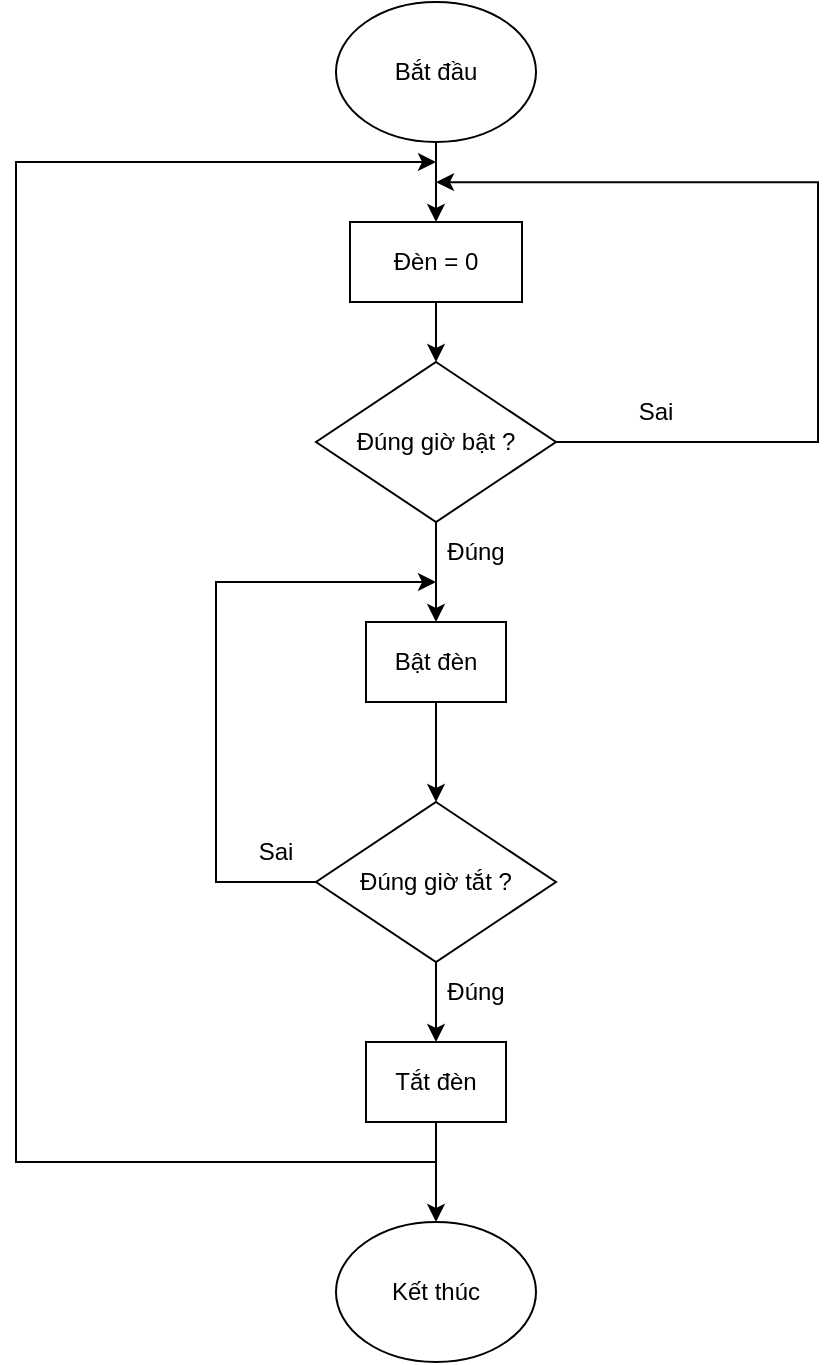 <mxfile version="24.5.2" type="github">
  <diagram id="C5RBs43oDa-KdzZeNtuy" name="Page-1">
    <mxGraphModel dx="926" dy="493" grid="1" gridSize="10" guides="1" tooltips="1" connect="1" arrows="1" fold="1" page="1" pageScale="1" pageWidth="827" pageHeight="1169" math="0" shadow="0">
      <root>
        <mxCell id="WIyWlLk6GJQsqaUBKTNV-0" />
        <mxCell id="WIyWlLk6GJQsqaUBKTNV-1" parent="WIyWlLk6GJQsqaUBKTNV-0" />
        <mxCell id="s78DTQQ2Z80qEFc5wQJ6-2" value="" style="edgeStyle=orthogonalEdgeStyle;rounded=0;orthogonalLoop=1;jettySize=auto;html=1;" edge="1" parent="WIyWlLk6GJQsqaUBKTNV-1" source="LDTxwGZJkKqTOwQITVLw-0" target="s78DTQQ2Z80qEFc5wQJ6-0">
          <mxGeometry relative="1" as="geometry" />
        </mxCell>
        <mxCell id="LDTxwGZJkKqTOwQITVLw-0" value="Bắt đầu" style="ellipse;whiteSpace=wrap;html=1;" parent="WIyWlLk6GJQsqaUBKTNV-1" vertex="1">
          <mxGeometry x="320" y="10" width="100" height="70" as="geometry" />
        </mxCell>
        <mxCell id="s78DTQQ2Z80qEFc5wQJ6-6" style="edgeStyle=orthogonalEdgeStyle;rounded=0;orthogonalLoop=1;jettySize=auto;html=1;exitX=1;exitY=0.5;exitDx=0;exitDy=0;" edge="1" parent="WIyWlLk6GJQsqaUBKTNV-1" source="ctiZR4XMK5vO0dgSd7hn-0">
          <mxGeometry relative="1" as="geometry">
            <mxPoint x="370" y="100.07" as="targetPoint" />
            <mxPoint x="429.688" y="240.044" as="sourcePoint" />
            <Array as="points">
              <mxPoint x="561" y="230" />
              <mxPoint x="561" y="100" />
            </Array>
          </mxGeometry>
        </mxCell>
        <mxCell id="ctiZR4XMK5vO0dgSd7hn-0" value="Đúng giờ bật ?" style="rhombus;whiteSpace=wrap;html=1;" parent="WIyWlLk6GJQsqaUBKTNV-1" vertex="1">
          <mxGeometry x="310" y="190" width="120" height="80" as="geometry" />
        </mxCell>
        <mxCell id="ctiZR4XMK5vO0dgSd7hn-1" value="" style="endArrow=classic;html=1;rounded=0;exitX=0.5;exitY=1;exitDx=0;exitDy=0;" parent="WIyWlLk6GJQsqaUBKTNV-1" source="ctiZR4XMK5vO0dgSd7hn-0" edge="1">
          <mxGeometry width="50" height="50" relative="1" as="geometry">
            <mxPoint x="500" y="430" as="sourcePoint" />
            <mxPoint x="370" y="320" as="targetPoint" />
          </mxGeometry>
        </mxCell>
        <mxCell id="ctiZR4XMK5vO0dgSd7hn-2" value="Đúng" style="text;html=1;align=center;verticalAlign=middle;whiteSpace=wrap;rounded=0;" parent="WIyWlLk6GJQsqaUBKTNV-1" vertex="1">
          <mxGeometry x="360" y="270" width="60" height="30" as="geometry" />
        </mxCell>
        <mxCell id="ctiZR4XMK5vO0dgSd7hn-4" value="Sai" style="text;html=1;align=center;verticalAlign=middle;whiteSpace=wrap;rounded=0;" parent="WIyWlLk6GJQsqaUBKTNV-1" vertex="1">
          <mxGeometry x="450" y="200" width="60" height="30" as="geometry" />
        </mxCell>
        <mxCell id="ctiZR4XMK5vO0dgSd7hn-6" value="Bật đèn" style="rounded=0;whiteSpace=wrap;html=1;" parent="WIyWlLk6GJQsqaUBKTNV-1" vertex="1">
          <mxGeometry x="335" y="320" width="70" height="40" as="geometry" />
        </mxCell>
        <mxCell id="ctiZR4XMK5vO0dgSd7hn-8" value="" style="endArrow=classic;html=1;rounded=0;exitX=0.5;exitY=1;exitDx=0;exitDy=0;" parent="WIyWlLk6GJQsqaUBKTNV-1" source="ctiZR4XMK5vO0dgSd7hn-6" edge="1">
          <mxGeometry width="50" height="50" relative="1" as="geometry">
            <mxPoint x="490" y="470" as="sourcePoint" />
            <mxPoint x="370" y="410" as="targetPoint" />
          </mxGeometry>
        </mxCell>
        <mxCell id="ctiZR4XMK5vO0dgSd7hn-12" value="Đúng giờ tắt ?" style="rhombus;whiteSpace=wrap;html=1;" parent="WIyWlLk6GJQsqaUBKTNV-1" vertex="1">
          <mxGeometry x="310" y="410" width="120" height="80" as="geometry" />
        </mxCell>
        <mxCell id="ctiZR4XMK5vO0dgSd7hn-19" value="Sai" style="text;html=1;align=center;verticalAlign=middle;whiteSpace=wrap;rounded=0;" parent="WIyWlLk6GJQsqaUBKTNV-1" vertex="1">
          <mxGeometry x="260" y="420" width="60" height="30" as="geometry" />
        </mxCell>
        <mxCell id="ctiZR4XMK5vO0dgSd7hn-20" value="" style="endArrow=classic;html=1;rounded=0;exitX=0;exitY=0.5;exitDx=0;exitDy=0;" parent="WIyWlLk6GJQsqaUBKTNV-1" source="ctiZR4XMK5vO0dgSd7hn-12" edge="1">
          <mxGeometry width="50" height="50" relative="1" as="geometry">
            <mxPoint x="350" y="410" as="sourcePoint" />
            <mxPoint x="370" y="300" as="targetPoint" />
            <Array as="points">
              <mxPoint x="260" y="450" />
              <mxPoint x="260" y="300" />
            </Array>
          </mxGeometry>
        </mxCell>
        <mxCell id="ctiZR4XMK5vO0dgSd7hn-21" value="Tắt đèn" style="rounded=0;whiteSpace=wrap;html=1;" parent="WIyWlLk6GJQsqaUBKTNV-1" vertex="1">
          <mxGeometry x="335" y="530" width="70" height="40" as="geometry" />
        </mxCell>
        <mxCell id="ctiZR4XMK5vO0dgSd7hn-22" value="" style="endArrow=classic;html=1;rounded=0;exitX=0.5;exitY=1;exitDx=0;exitDy=0;" parent="WIyWlLk6GJQsqaUBKTNV-1" source="ctiZR4XMK5vO0dgSd7hn-12" target="ctiZR4XMK5vO0dgSd7hn-21" edge="1">
          <mxGeometry width="50" height="50" relative="1" as="geometry">
            <mxPoint x="350" y="480" as="sourcePoint" />
            <mxPoint x="400" y="430" as="targetPoint" />
          </mxGeometry>
        </mxCell>
        <mxCell id="ctiZR4XMK5vO0dgSd7hn-23" value="Đúng" style="text;html=1;align=center;verticalAlign=middle;whiteSpace=wrap;rounded=0;" parent="WIyWlLk6GJQsqaUBKTNV-1" vertex="1">
          <mxGeometry x="360" y="490" width="60" height="30" as="geometry" />
        </mxCell>
        <mxCell id="ctiZR4XMK5vO0dgSd7hn-24" value="" style="endArrow=classic;html=1;rounded=0;exitX=0.5;exitY=1;exitDx=0;exitDy=0;" parent="WIyWlLk6GJQsqaUBKTNV-1" source="ctiZR4XMK5vO0dgSd7hn-21" edge="1">
          <mxGeometry width="50" height="50" relative="1" as="geometry">
            <mxPoint x="350" y="480" as="sourcePoint" />
            <mxPoint x="370" y="620" as="targetPoint" />
          </mxGeometry>
        </mxCell>
        <mxCell id="ctiZR4XMK5vO0dgSd7hn-25" value="Kết thúc" style="ellipse;whiteSpace=wrap;html=1;" parent="WIyWlLk6GJQsqaUBKTNV-1" vertex="1">
          <mxGeometry x="320" y="620" width="100" height="70" as="geometry" />
        </mxCell>
        <mxCell id="s78DTQQ2Z80qEFc5wQJ6-8" style="edgeStyle=orthogonalEdgeStyle;rounded=0;orthogonalLoop=1;jettySize=auto;html=1;exitX=0.5;exitY=1;exitDx=0;exitDy=0;entryX=0.5;entryY=0;entryDx=0;entryDy=0;" edge="1" parent="WIyWlLk6GJQsqaUBKTNV-1" source="s78DTQQ2Z80qEFc5wQJ6-0" target="ctiZR4XMK5vO0dgSd7hn-0">
          <mxGeometry relative="1" as="geometry" />
        </mxCell>
        <mxCell id="s78DTQQ2Z80qEFc5wQJ6-0" value="Đèn = 0" style="rounded=0;whiteSpace=wrap;html=1;" vertex="1" parent="WIyWlLk6GJQsqaUBKTNV-1">
          <mxGeometry x="327" y="120" width="86" height="40" as="geometry" />
        </mxCell>
        <mxCell id="s78DTQQ2Z80qEFc5wQJ6-10" value="" style="endArrow=classic;html=1;rounded=0;" edge="1" parent="WIyWlLk6GJQsqaUBKTNV-1">
          <mxGeometry width="50" height="50" relative="1" as="geometry">
            <mxPoint x="370" y="590" as="sourcePoint" />
            <mxPoint x="370" y="90" as="targetPoint" />
            <Array as="points">
              <mxPoint x="260" y="590" />
              <mxPoint x="160" y="590" />
              <mxPoint x="160" y="90" />
            </Array>
          </mxGeometry>
        </mxCell>
      </root>
    </mxGraphModel>
  </diagram>
</mxfile>
